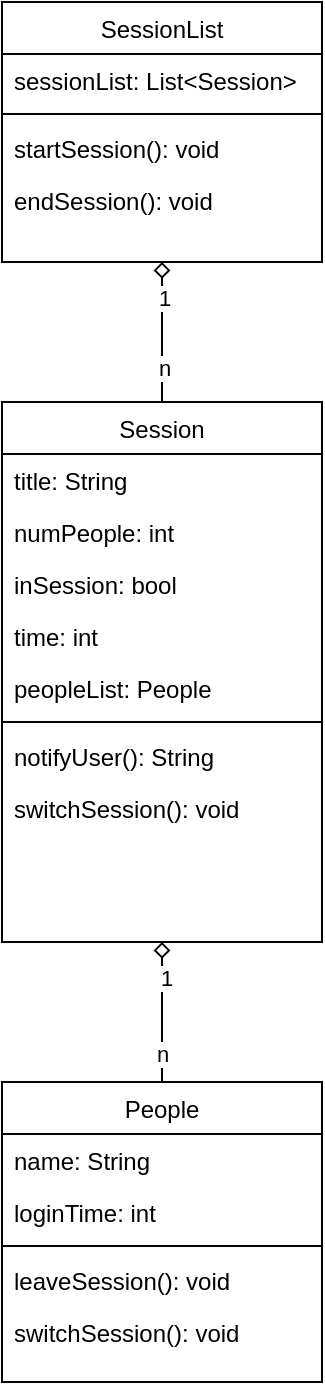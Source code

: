 <mxfile version="24.2.5" type="github">
  <diagram id="C5RBs43oDa-KdzZeNtuy" name="Page-1">
    <mxGraphModel dx="794" dy="446" grid="1" gridSize="10" guides="1" tooltips="1" connect="1" arrows="1" fold="1" page="1" pageScale="1" pageWidth="827" pageHeight="1169" math="0" shadow="0">
      <root>
        <mxCell id="WIyWlLk6GJQsqaUBKTNV-0" />
        <mxCell id="WIyWlLk6GJQsqaUBKTNV-1" parent="WIyWlLk6GJQsqaUBKTNV-0" />
        <mxCell id="522IauYhypyhF4sBCYuQ-20" value="" style="edgeStyle=orthogonalEdgeStyle;rounded=0;orthogonalLoop=1;jettySize=auto;html=1;endArrow=none;endFill=0;entryX=0.5;entryY=0;entryDx=0;entryDy=0;startArrow=diamond;startFill=0;" parent="WIyWlLk6GJQsqaUBKTNV-1" source="zkfFHV4jXpPFQw0GAbJ--17" target="522IauYhypyhF4sBCYuQ-0" edge="1">
          <mxGeometry relative="1" as="geometry">
            <Array as="points" />
          </mxGeometry>
        </mxCell>
        <mxCell id="522IauYhypyhF4sBCYuQ-22" value="1" style="edgeLabel;html=1;align=center;verticalAlign=middle;resizable=0;points=[];" parent="522IauYhypyhF4sBCYuQ-20" vertex="1" connectable="0">
          <mxGeometry x="-0.486" y="1" relative="1" as="geometry">
            <mxPoint as="offset" />
          </mxGeometry>
        </mxCell>
        <mxCell id="522IauYhypyhF4sBCYuQ-23" value="n" style="edgeLabel;html=1;align=center;verticalAlign=middle;resizable=0;points=[];" parent="522IauYhypyhF4sBCYuQ-20" vertex="1" connectable="0">
          <mxGeometry x="0.514" y="1" relative="1" as="geometry">
            <mxPoint as="offset" />
          </mxGeometry>
        </mxCell>
        <mxCell id="zkfFHV4jXpPFQw0GAbJ--17" value="SessionList" style="swimlane;fontStyle=0;align=center;verticalAlign=top;childLayout=stackLayout;horizontal=1;startSize=26;horizontalStack=0;resizeParent=1;resizeLast=0;collapsible=1;marginBottom=0;rounded=0;shadow=0;strokeWidth=1;" parent="WIyWlLk6GJQsqaUBKTNV-1" vertex="1">
          <mxGeometry x="290" y="160" width="160" height="130" as="geometry">
            <mxRectangle x="550" y="140" width="160" height="26" as="alternateBounds" />
          </mxGeometry>
        </mxCell>
        <mxCell id="zkfFHV4jXpPFQw0GAbJ--18" value="sessionList: List&lt;Session&gt;" style="text;align=left;verticalAlign=top;spacingLeft=4;spacingRight=4;overflow=hidden;rotatable=0;points=[[0,0.5],[1,0.5]];portConstraint=eastwest;" parent="zkfFHV4jXpPFQw0GAbJ--17" vertex="1">
          <mxGeometry y="26" width="160" height="26" as="geometry" />
        </mxCell>
        <mxCell id="zkfFHV4jXpPFQw0GAbJ--23" value="" style="line;html=1;strokeWidth=1;align=left;verticalAlign=middle;spacingTop=-1;spacingLeft=3;spacingRight=3;rotatable=0;labelPosition=right;points=[];portConstraint=eastwest;" parent="zkfFHV4jXpPFQw0GAbJ--17" vertex="1">
          <mxGeometry y="52" width="160" height="8" as="geometry" />
        </mxCell>
        <mxCell id="zkfFHV4jXpPFQw0GAbJ--24" value="startSession(): void" style="text;align=left;verticalAlign=top;spacingLeft=4;spacingRight=4;overflow=hidden;rotatable=0;points=[[0,0.5],[1,0.5]];portConstraint=eastwest;" parent="zkfFHV4jXpPFQw0GAbJ--17" vertex="1">
          <mxGeometry y="60" width="160" height="26" as="geometry" />
        </mxCell>
        <mxCell id="zkfFHV4jXpPFQw0GAbJ--25" value="endSession(): void" style="text;align=left;verticalAlign=top;spacingLeft=4;spacingRight=4;overflow=hidden;rotatable=0;points=[[0,0.5],[1,0.5]];portConstraint=eastwest;" parent="zkfFHV4jXpPFQw0GAbJ--17" vertex="1">
          <mxGeometry y="86" width="160" height="26" as="geometry" />
        </mxCell>
        <mxCell id="522IauYhypyhF4sBCYuQ-21" value="" style="edgeStyle=orthogonalEdgeStyle;rounded=0;orthogonalLoop=1;jettySize=auto;html=1;entryX=0.5;entryY=0;entryDx=0;entryDy=0;endArrow=none;endFill=0;startArrow=diamond;startFill=0;" parent="WIyWlLk6GJQsqaUBKTNV-1" source="522IauYhypyhF4sBCYuQ-0" target="522IauYhypyhF4sBCYuQ-10" edge="1">
          <mxGeometry relative="1" as="geometry">
            <Array as="points" />
          </mxGeometry>
        </mxCell>
        <mxCell id="522IauYhypyhF4sBCYuQ-24" value="1" style="edgeLabel;html=1;align=center;verticalAlign=middle;resizable=0;points=[];" parent="522IauYhypyhF4sBCYuQ-21" vertex="1" connectable="0">
          <mxGeometry x="-0.486" y="2" relative="1" as="geometry">
            <mxPoint as="offset" />
          </mxGeometry>
        </mxCell>
        <mxCell id="522IauYhypyhF4sBCYuQ-25" value="n" style="edgeLabel;html=1;align=center;verticalAlign=middle;resizable=0;points=[];" parent="522IauYhypyhF4sBCYuQ-21" vertex="1" connectable="0">
          <mxGeometry x="0.6" relative="1" as="geometry">
            <mxPoint as="offset" />
          </mxGeometry>
        </mxCell>
        <mxCell id="522IauYhypyhF4sBCYuQ-0" value="Session" style="swimlane;fontStyle=0;align=center;verticalAlign=top;childLayout=stackLayout;horizontal=1;startSize=26;horizontalStack=0;resizeParent=1;resizeLast=0;collapsible=1;marginBottom=0;rounded=0;shadow=0;strokeWidth=1;" parent="WIyWlLk6GJQsqaUBKTNV-1" vertex="1">
          <mxGeometry x="290" y="360" width="160" height="270" as="geometry">
            <mxRectangle x="550" y="140" width="160" height="26" as="alternateBounds" />
          </mxGeometry>
        </mxCell>
        <mxCell id="522IauYhypyhF4sBCYuQ-1" value="title: String" style="text;align=left;verticalAlign=top;spacingLeft=4;spacingRight=4;overflow=hidden;rotatable=0;points=[[0,0.5],[1,0.5]];portConstraint=eastwest;" parent="522IauYhypyhF4sBCYuQ-0" vertex="1">
          <mxGeometry y="26" width="160" height="26" as="geometry" />
        </mxCell>
        <mxCell id="522IauYhypyhF4sBCYuQ-2" value="numPeople: int" style="text;align=left;verticalAlign=top;spacingLeft=4;spacingRight=4;overflow=hidden;rotatable=0;points=[[0,0.5],[1,0.5]];portConstraint=eastwest;rounded=0;shadow=0;html=0;" parent="522IauYhypyhF4sBCYuQ-0" vertex="1">
          <mxGeometry y="52" width="160" height="26" as="geometry" />
        </mxCell>
        <mxCell id="522IauYhypyhF4sBCYuQ-3" value="inSession: bool" style="text;align=left;verticalAlign=top;spacingLeft=4;spacingRight=4;overflow=hidden;rotatable=0;points=[[0,0.5],[1,0.5]];portConstraint=eastwest;rounded=0;shadow=0;html=0;" parent="522IauYhypyhF4sBCYuQ-0" vertex="1">
          <mxGeometry y="78" width="160" height="26" as="geometry" />
        </mxCell>
        <mxCell id="522IauYhypyhF4sBCYuQ-4" value="time: int" style="text;align=left;verticalAlign=top;spacingLeft=4;spacingRight=4;overflow=hidden;rotatable=0;points=[[0,0.5],[1,0.5]];portConstraint=eastwest;rounded=0;shadow=0;html=0;" parent="522IauYhypyhF4sBCYuQ-0" vertex="1">
          <mxGeometry y="104" width="160" height="26" as="geometry" />
        </mxCell>
        <mxCell id="522IauYhypyhF4sBCYuQ-6" value="peopleList: People" style="text;align=left;verticalAlign=top;spacingLeft=4;spacingRight=4;overflow=hidden;rotatable=0;points=[[0,0.5],[1,0.5]];portConstraint=eastwest;" parent="522IauYhypyhF4sBCYuQ-0" vertex="1">
          <mxGeometry y="130" width="160" height="26" as="geometry" />
        </mxCell>
        <mxCell id="522IauYhypyhF4sBCYuQ-5" value="" style="line;html=1;strokeWidth=1;align=left;verticalAlign=middle;spacingTop=-1;spacingLeft=3;spacingRight=3;rotatable=0;labelPosition=right;points=[];portConstraint=eastwest;" parent="522IauYhypyhF4sBCYuQ-0" vertex="1">
          <mxGeometry y="156" width="160" height="8" as="geometry" />
        </mxCell>
        <mxCell id="522IauYhypyhF4sBCYuQ-7" value="notifyUser(): String" style="text;align=left;verticalAlign=top;spacingLeft=4;spacingRight=4;overflow=hidden;rotatable=0;points=[[0,0.5],[1,0.5]];portConstraint=eastwest;" parent="522IauYhypyhF4sBCYuQ-0" vertex="1">
          <mxGeometry y="164" width="160" height="26" as="geometry" />
        </mxCell>
        <mxCell id="522IauYhypyhF4sBCYuQ-8" value="switchSession(): void" style="text;align=left;verticalAlign=top;spacingLeft=4;spacingRight=4;overflow=hidden;rotatable=0;points=[[0,0.5],[1,0.5]];portConstraint=eastwest;" parent="522IauYhypyhF4sBCYuQ-0" vertex="1">
          <mxGeometry y="190" width="160" height="26" as="geometry" />
        </mxCell>
        <mxCell id="522IauYhypyhF4sBCYuQ-10" value="People" style="swimlane;fontStyle=0;align=center;verticalAlign=top;childLayout=stackLayout;horizontal=1;startSize=26;horizontalStack=0;resizeParent=1;resizeLast=0;collapsible=1;marginBottom=0;rounded=0;shadow=0;strokeWidth=1;" parent="WIyWlLk6GJQsqaUBKTNV-1" vertex="1">
          <mxGeometry x="290" y="700" width="160" height="150" as="geometry">
            <mxRectangle x="550" y="140" width="160" height="26" as="alternateBounds" />
          </mxGeometry>
        </mxCell>
        <mxCell id="522IauYhypyhF4sBCYuQ-11" value="name: String" style="text;align=left;verticalAlign=top;spacingLeft=4;spacingRight=4;overflow=hidden;rotatable=0;points=[[0,0.5],[1,0.5]];portConstraint=eastwest;" parent="522IauYhypyhF4sBCYuQ-10" vertex="1">
          <mxGeometry y="26" width="160" height="26" as="geometry" />
        </mxCell>
        <mxCell id="522IauYhypyhF4sBCYuQ-12" value="loginTime: int" style="text;align=left;verticalAlign=top;spacingLeft=4;spacingRight=4;overflow=hidden;rotatable=0;points=[[0,0.5],[1,0.5]];portConstraint=eastwest;rounded=0;shadow=0;html=0;" parent="522IauYhypyhF4sBCYuQ-10" vertex="1">
          <mxGeometry y="52" width="160" height="26" as="geometry" />
        </mxCell>
        <mxCell id="522IauYhypyhF4sBCYuQ-16" value="" style="line;html=1;strokeWidth=1;align=left;verticalAlign=middle;spacingTop=-1;spacingLeft=3;spacingRight=3;rotatable=0;labelPosition=right;points=[];portConstraint=eastwest;" parent="522IauYhypyhF4sBCYuQ-10" vertex="1">
          <mxGeometry y="78" width="160" height="8" as="geometry" />
        </mxCell>
        <mxCell id="522IauYhypyhF4sBCYuQ-17" value="leaveSession(): void" style="text;align=left;verticalAlign=top;spacingLeft=4;spacingRight=4;overflow=hidden;rotatable=0;points=[[0,0.5],[1,0.5]];portConstraint=eastwest;" parent="522IauYhypyhF4sBCYuQ-10" vertex="1">
          <mxGeometry y="86" width="160" height="26" as="geometry" />
        </mxCell>
        <mxCell id="522IauYhypyhF4sBCYuQ-18" value="switchSession(): void" style="text;align=left;verticalAlign=top;spacingLeft=4;spacingRight=4;overflow=hidden;rotatable=0;points=[[0,0.5],[1,0.5]];portConstraint=eastwest;" parent="522IauYhypyhF4sBCYuQ-10" vertex="1">
          <mxGeometry y="112" width="160" height="26" as="geometry" />
        </mxCell>
      </root>
    </mxGraphModel>
  </diagram>
</mxfile>
